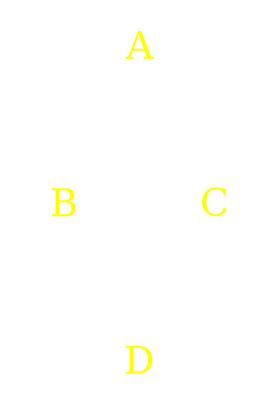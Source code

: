 digraph Taskflow {
graph [bgcolor=transparent, fontsize=18]
node [fontcolor=yellow, fillcolor=white, color=white, fontsize=18]
edge [fillcolor=white, color=white]
"A";
"A" -> "B";
"A" -> "C";
"B";
"B" -> "D";
"C";
"C" -> "D";
"D";
}
